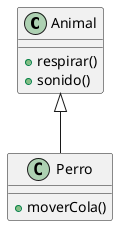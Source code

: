 @startuml Ejercicio1

class Animal {
  +respirar()
  +sonido()
}

class Perro {
  +moverCola()
}

Animal <|-- Perro
@enduml